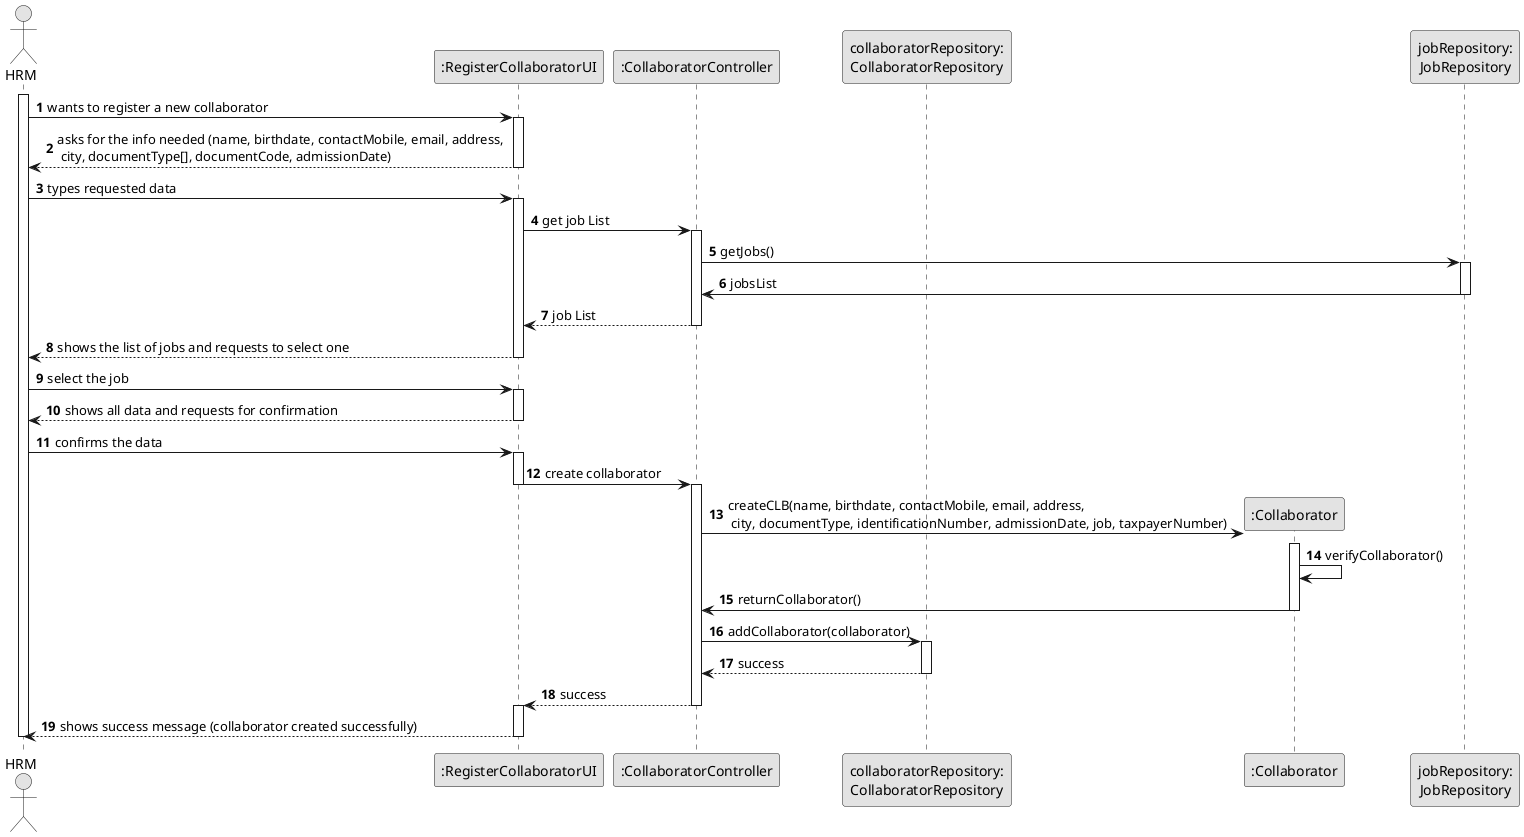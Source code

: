 @startuml
skinparam monochrome true
skinparam packageStyle rectangle
skinparam shadowing false

autonumber

actor "HRM" as HRM
participant ":RegisterCollaboratorUI" as UI
participant ":CollaboratorController" as CTRL
participant "collaboratorRepository:\nCollaboratorRepository" as CLBREP
participant ":Collaborator" as CLB
participant "jobRepository:\nJobRepository" as jobRepository


activate HRM

        HRM -> UI : wants to register a new collaborator
        activate UI

        UI --> HRM : asks for the info needed (name, birthdate, contactMobile, email, address, \n city, documentType[], documentCode, admissionDate)
        deactivate UI

        HRM -> UI : types requested data
        activate UI

        UI -> CTRL: get job List


        activate CTRL

            CTRL -> jobRepository : getJobs()
            activate jobRepository

            jobRepository -> CTRL : jobsList
            deactivate jobRepository


            CTRL --> UI : job List
        deactivate CTRL



        UI --> HRM : shows the list of jobs and requests to select one
        deactivate UI


        HRM -> UI : select the job
        activate UI

        UI --> HRM: shows all data and requests for confirmation
        deactivate UI

        HRM -> UI: confirms the data
        activate UI

        UI -> CTRL : create collaborator

        deactivate UI

        activate CTRL

            CTRL -> CLB** : createCLB(name, birthdate, contactMobile, email, address,\n city, documentType, identificationNumber, admissionDate, job, taxpayerNumber)

                activate CLB
                    CLB -> CLB : verifyCollaborator()

                    CLB -> CTRL : returnCollaborator()
                deactivate CLB

                CTRL -> CLBREP: addCollaborator(collaborator)

                activate CLBREP

                   CLBREP --> CTRL : success
                deactivate CLBREP

                CTRL --> UI : success
        deactivate CTRL

        activate UI
        UI --> HRM : shows success message (collaborator created successfully)
        deactivate UI


deactivate HRM


@enduml
